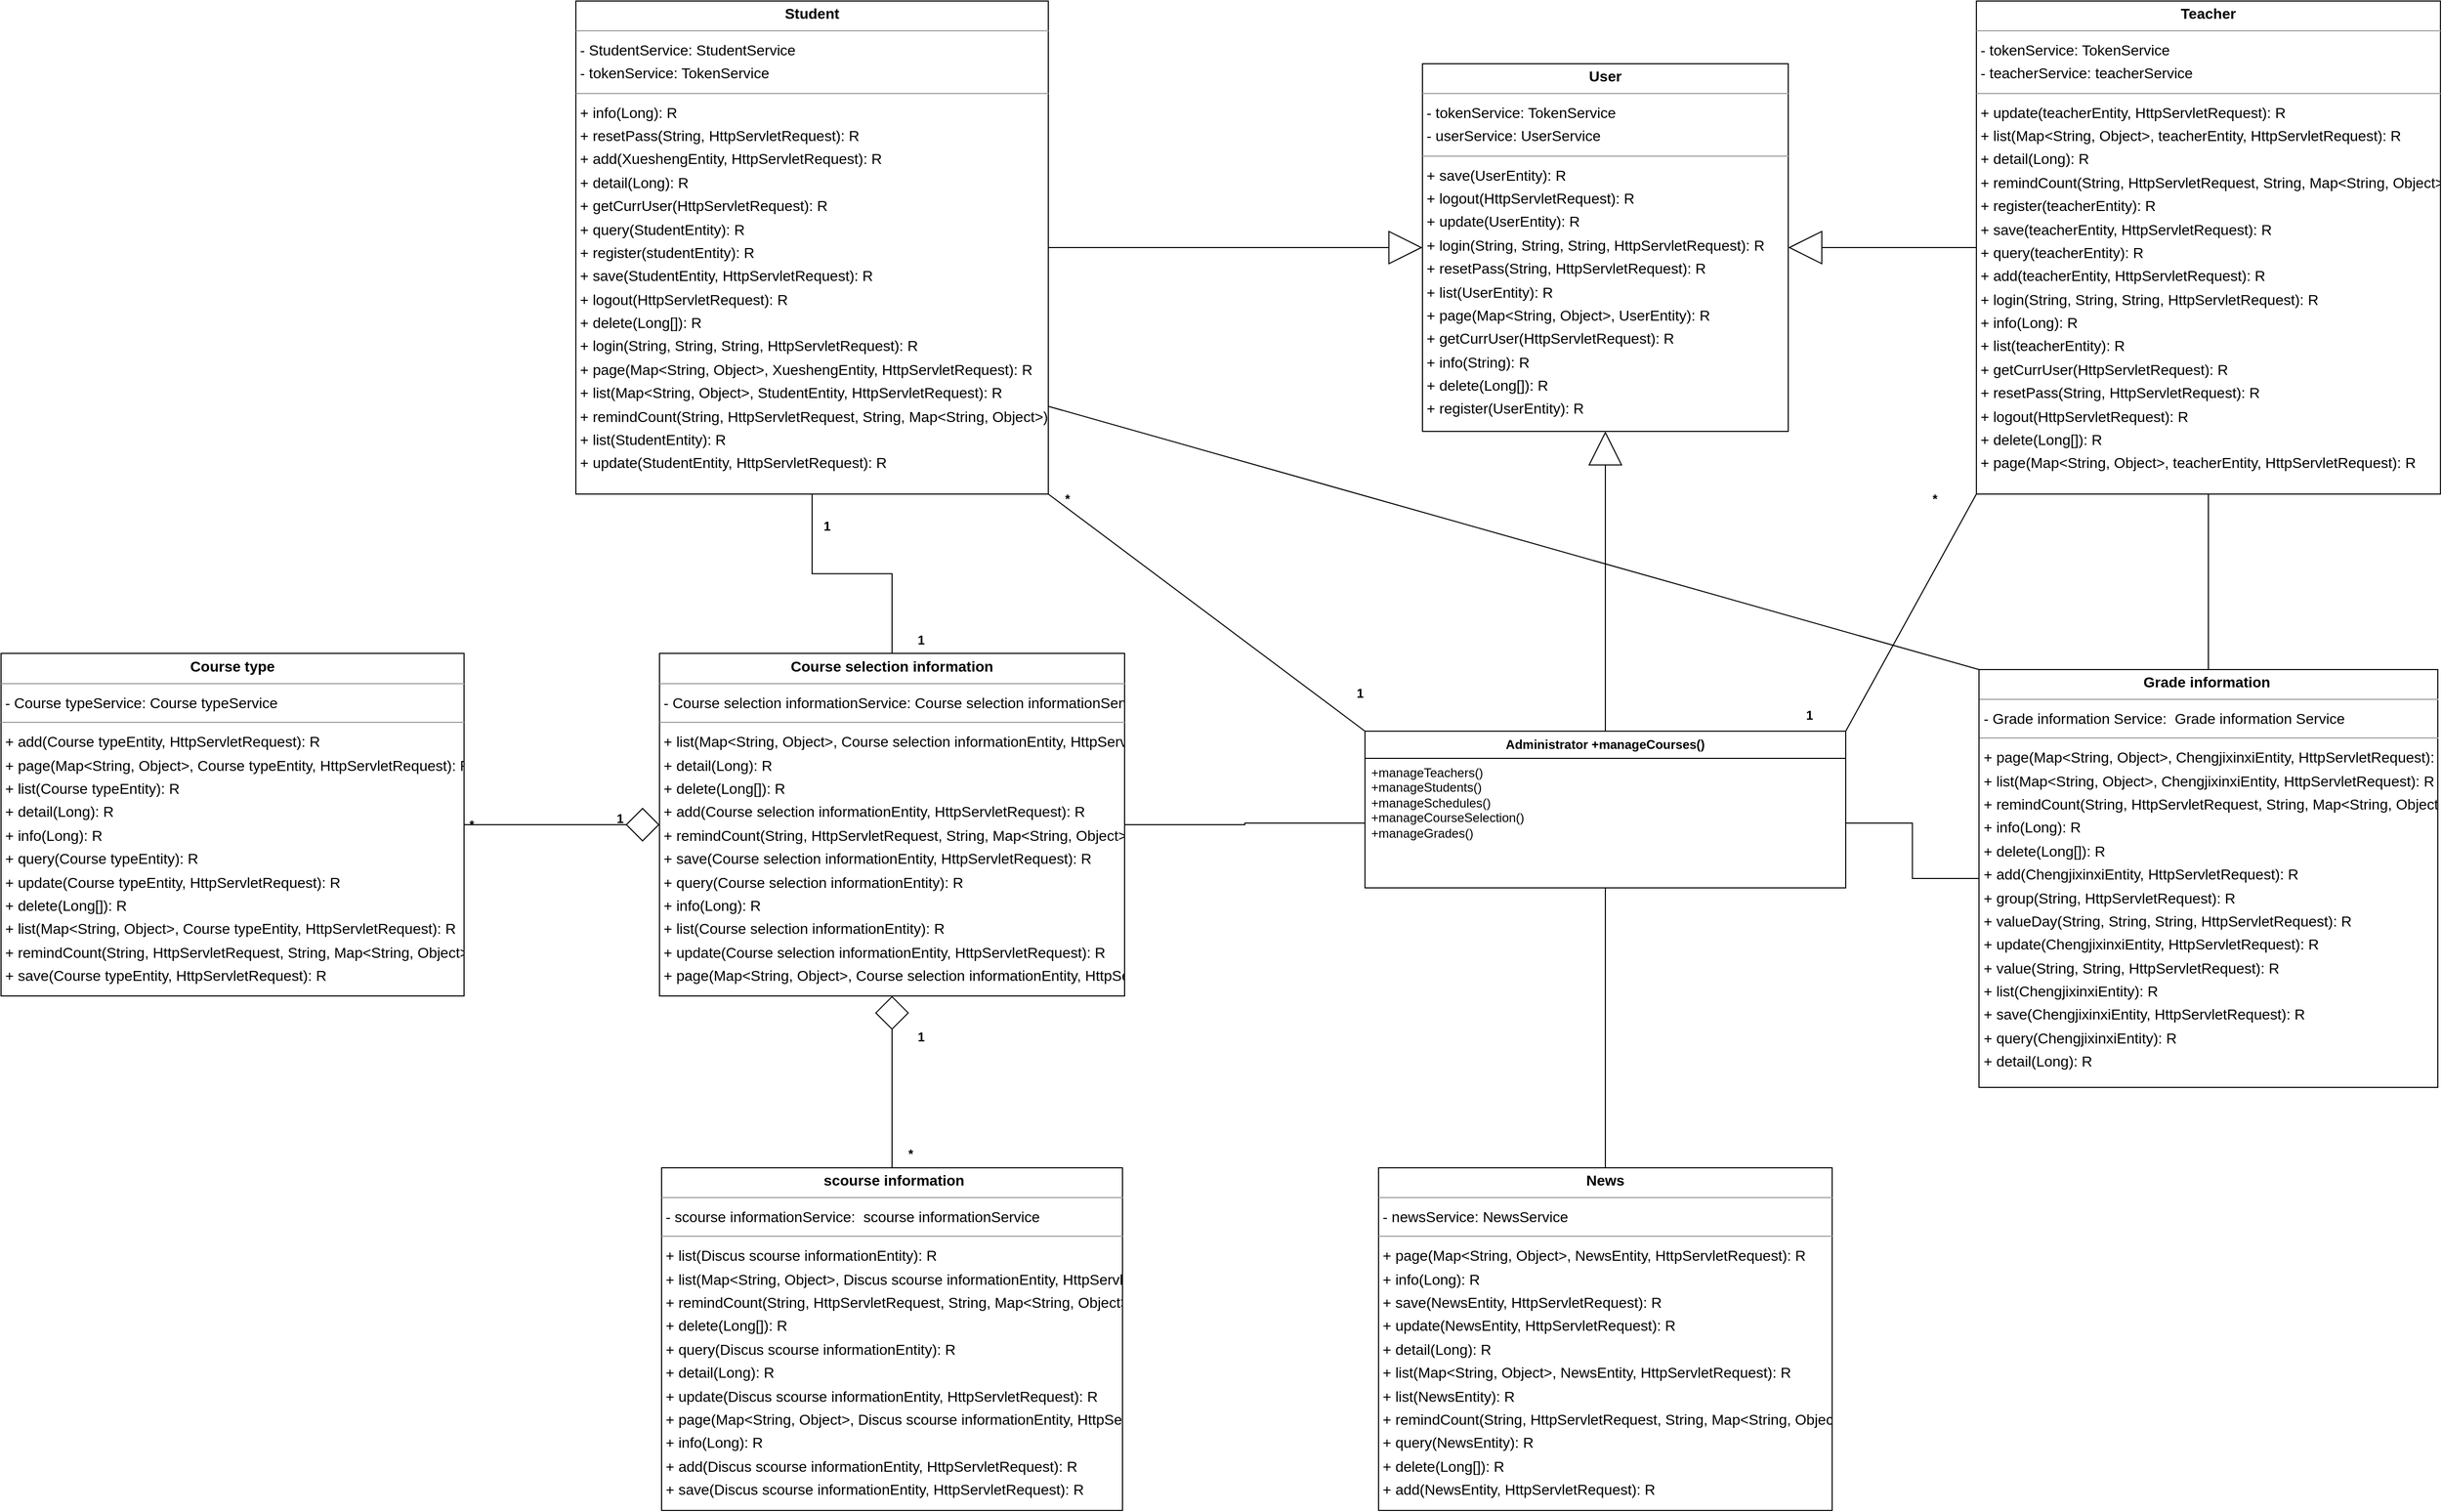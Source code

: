 <mxfile version="24.3.0" type="device">
  <diagram id="THppnOg4eTJ66ANaUbbf" name="第 1 页">
    <mxGraphModel dx="3848" dy="1145" grid="0" gridSize="10" guides="1" tooltips="1" connect="1" arrows="1" fold="1" page="0" pageScale="1" pageWidth="827" pageHeight="1169" background="none" math="0" shadow="0">
      <root>
        <mxCell id="0" />
        <mxCell id="1" parent="0" />
        <mxCell id="node1" value="&lt;p style=&quot;text-align: center; margin: 4px 0px 0px;&quot;&gt;&lt;span style=&quot;background-color: initial; text-align: left;&quot;&gt;&lt;b&gt;Grade information&amp;nbsp;&lt;/b&gt;&lt;/span&gt;&lt;b&gt; &lt;/b&gt;&lt;/p&gt;&lt;hr size=&quot;1&quot;&gt;&lt;p style=&quot;margin:0 0 0 4px;line-height:1.6;&quot;&gt;- Grade information Service:&amp;nbsp; Grade information Service&lt;/p&gt;&lt;hr size=&quot;1&quot;&gt;&lt;p style=&quot;margin:0 0 0 4px;line-height:1.6;&quot;&gt;+ page(Map&amp;lt;String, Object&amp;gt;, ChengjixinxiEntity, HttpServletRequest): R&lt;br&gt;+ list(Map&amp;lt;String, Object&amp;gt;, ChengjixinxiEntity, HttpServletRequest): R&lt;br&gt;+ remindCount(String, HttpServletRequest, String, Map&amp;lt;String, Object&amp;gt;): R&lt;br&gt;+ info(Long): R&lt;br&gt;+ delete(Long[]): R&lt;br&gt;+ add(ChengjixinxiEntity, HttpServletRequest): R&lt;br&gt;+ group(String, HttpServletRequest): R&lt;br&gt;+ valueDay(String, String, String, HttpServletRequest): R&lt;br&gt;+ update(ChengjixinxiEntity, HttpServletRequest): R&lt;br&gt;+ value(String, String, HttpServletRequest): R&lt;br&gt;+ list(ChengjixinxiEntity): R&lt;br&gt;+ save(ChengjixinxiEntity, HttpServletRequest): R&lt;br&gt;+ query(ChengjixinxiEntity): R&lt;br&gt;+ detail(Long): R&lt;/p&gt;" style="verticalAlign=top;align=left;overflow=fill;fontSize=14;fontFamily=Helvetica;html=1;rounded=0;shadow=0;comic=0;labelBackgroundColor=none;strokeWidth=1;" parent="1" vertex="1">
          <mxGeometry x="1312.5" y="1120" width="439" height="400" as="geometry" />
        </mxCell>
        <mxCell id="47u4i2-XbKpT3ctxzw9k-3" value="&lt;p style=&quot;margin:0px;margin-top:4px;text-align:center;&quot;&gt;&lt;b&gt;&amp;nbsp;scourse information  &lt;/b&gt;&lt;/p&gt;&lt;hr size=&quot;1&quot;&gt;&lt;p style=&quot;margin:0 0 0 4px;line-height:1.6;&quot;&gt;- scourse informationService:&amp;nbsp; scourse informationService&lt;/p&gt;&lt;hr size=&quot;1&quot;&gt;&lt;p style=&quot;margin:0 0 0 4px;line-height:1.6;&quot;&gt;+ list(Discus scourse informationEntity): R&lt;br&gt;+ list(Map&amp;lt;String, Object&amp;gt;, Discus scourse informationEntity, HttpServletRequest): R&lt;br&gt;+ remindCount(String, HttpServletRequest, String, Map&amp;lt;String, Object&amp;gt;): R&lt;br&gt;+ delete(Long[]): R&lt;br&gt;+ query(Discus scourse informationEntity): R&lt;br&gt;+ detail(Long): R&lt;br&gt;+ update(Discus scourse informationEntity, HttpServletRequest): R&lt;br&gt;+ page(Map&amp;lt;String, Object&amp;gt;, Discus scourse informationEntity, HttpServletRequest): R&lt;br&gt;+ info(Long): R&lt;br&gt;+ add(Discus scourse informationEntity, HttpServletRequest): R&lt;br&gt;+ save(Discus scourse informationEntity, HttpServletRequest): R&lt;/p&gt;" style="verticalAlign=top;align=left;overflow=fill;fontSize=14;fontFamily=Helvetica;html=1;rounded=0;shadow=0;comic=0;labelBackgroundColor=none;strokeWidth=1;" vertex="1" parent="1">
          <mxGeometry x="52" y="1597" width="441" height="328" as="geometry" />
        </mxCell>
        <mxCell id="47u4i2-XbKpT3ctxzw9k-247" style="edgeStyle=orthogonalEdgeStyle;rounded=0;orthogonalLoop=1;jettySize=auto;html=1;entryX=0;entryY=0.5;entryDx=0;entryDy=0;endSize=30;endArrow=block;endFill=0;" edge="1" parent="1" source="47u4i2-XbKpT3ctxzw9k-5" target="47u4i2-XbKpT3ctxzw9k-9">
          <mxGeometry relative="1" as="geometry" />
        </mxCell>
        <mxCell id="47u4i2-XbKpT3ctxzw9k-251" style="edgeStyle=orthogonalEdgeStyle;rounded=0;orthogonalLoop=1;jettySize=auto;html=1;endArrow=none;endFill=0;" edge="1" parent="1" source="47u4i2-XbKpT3ctxzw9k-5" target="47u4i2-XbKpT3ctxzw9k-6">
          <mxGeometry relative="1" as="geometry" />
        </mxCell>
        <mxCell id="47u4i2-XbKpT3ctxzw9k-5" value="&lt;p style=&quot;margin:0px;margin-top:4px;text-align:center;&quot;&gt;&lt;b&gt;Student &lt;/b&gt;&lt;/p&gt;&lt;hr size=&quot;1&quot;/&gt;&lt;p style=&quot;margin:0 0 0 4px;line-height:1.6;&quot;&gt;- StudentService: StudentService&lt;br/&gt;- tokenService: TokenService&lt;/p&gt;&lt;hr size=&quot;1&quot;/&gt;&lt;p style=&quot;margin:0 0 0 4px;line-height:1.6;&quot;&gt;+ info(Long): R&lt;br/&gt;+ resetPass(String, HttpServletRequest): R&lt;br/&gt;+ add(XueshengEntity, HttpServletRequest): R&lt;br/&gt;+ detail(Long): R&lt;br/&gt;+ getCurrUser(HttpServletRequest): R&lt;br/&gt;+ query(StudentEntity): R&lt;br/&gt;+ register(studentEntity): R&lt;br/&gt;+ save(StudentEntity, HttpServletRequest): R&lt;br/&gt;+ logout(HttpServletRequest): R&lt;br/&gt;+ delete(Long[]): R&lt;br/&gt;+ login(String, String, String, HttpServletRequest): R&lt;br/&gt;+ page(Map&amp;lt;String, Object&amp;gt;, XueshengEntity, HttpServletRequest): R&lt;br/&gt;+ list(Map&amp;lt;String, Object&amp;gt;, StudentEntity, HttpServletRequest): R&lt;br/&gt;+ remindCount(String, HttpServletRequest, String, Map&amp;lt;String, Object&amp;gt;): R&lt;br/&gt;+ list(StudentEntity): R&lt;br/&gt;+ update(StudentEntity, HttpServletRequest): R&lt;/p&gt;" style="verticalAlign=top;align=left;overflow=fill;fontSize=14;fontFamily=Helvetica;html=1;rounded=0;shadow=0;comic=0;labelBackgroundColor=none;strokeWidth=1;" vertex="1" parent="1">
          <mxGeometry x="-30" y="480" width="452" height="472" as="geometry" />
        </mxCell>
        <mxCell id="47u4i2-XbKpT3ctxzw9k-253" style="edgeStyle=orthogonalEdgeStyle;rounded=0;orthogonalLoop=1;jettySize=auto;html=1;endArrow=none;endFill=0;startArrow=diamond;startFill=0;startSize=30;" edge="1" parent="1" source="47u4i2-XbKpT3ctxzw9k-6" target="47u4i2-XbKpT3ctxzw9k-3">
          <mxGeometry relative="1" as="geometry" />
        </mxCell>
        <mxCell id="47u4i2-XbKpT3ctxzw9k-259" style="edgeStyle=orthogonalEdgeStyle;rounded=0;orthogonalLoop=1;jettySize=auto;html=1;entryX=1;entryY=0.5;entryDx=0;entryDy=0;endArrow=none;endFill=0;startArrow=diamond;startFill=0;startSize=30;" edge="1" parent="1" source="47u4i2-XbKpT3ctxzw9k-6" target="47u4i2-XbKpT3ctxzw9k-12">
          <mxGeometry relative="1" as="geometry" />
        </mxCell>
        <mxCell id="47u4i2-XbKpT3ctxzw9k-6" value="&lt;p style=&quot;margin:0px;margin-top:4px;text-align:center;&quot;&gt;&lt;b&gt;Course selection information &lt;/b&gt;&lt;/p&gt;&lt;hr size=&quot;1&quot;/&gt;&lt;p style=&quot;margin:0 0 0 4px;line-height:1.6;&quot;&gt;- Course selection informationService: Course selection informationService&lt;/p&gt;&lt;hr size=&quot;1&quot;/&gt;&lt;p style=&quot;margin:0 0 0 4px;line-height:1.6;&quot;&gt;+ list(Map&amp;lt;String, Object&amp;gt;, Course selection informationEntity, HttpServletRequest): R&lt;br/&gt;+ detail(Long): R&lt;br/&gt;+ delete(Long[]): R&lt;br/&gt;+ add(Course selection informationEntity, HttpServletRequest): R&lt;br/&gt;+ remindCount(String, HttpServletRequest, String, Map&amp;lt;String, Object&amp;gt;): R&lt;br/&gt;+ save(Course selection informationEntity, HttpServletRequest): R&lt;br/&gt;+ query(Course selection informationEntity): R&lt;br/&gt;+ info(Long): R&lt;br/&gt;+ list(Course selection informationEntity): R&lt;br/&gt;+ update(Course selection informationEntity, HttpServletRequest): R&lt;br/&gt;+ page(Map&amp;lt;String, Object&amp;gt;, Course selection informationEntity, HttpServletRequest): R&lt;/p&gt;" style="verticalAlign=top;align=left;overflow=fill;fontSize=14;fontFamily=Helvetica;html=1;rounded=0;shadow=0;comic=0;labelBackgroundColor=none;strokeWidth=1;" vertex="1" parent="1">
          <mxGeometry x="50" y="1104.5" width="445" height="328" as="geometry" />
        </mxCell>
        <mxCell id="47u4i2-XbKpT3ctxzw9k-9" value="&lt;p style=&quot;margin:0px;margin-top:4px;text-align:center;&quot;&gt;&lt;b&gt;User &lt;/b&gt;&lt;/p&gt;&lt;hr size=&quot;1&quot;/&gt;&lt;p style=&quot;margin:0 0 0 4px;line-height:1.6;&quot;&gt;- tokenService: TokenService&lt;br/&gt;- userService: UserService&lt;/p&gt;&lt;hr size=&quot;1&quot;/&gt;&lt;p style=&quot;margin:0 0 0 4px;line-height:1.6;&quot;&gt;+ save(UserEntity): R&lt;br/&gt;+ logout(HttpServletRequest): R&lt;br/&gt;+ update(UserEntity): R&lt;br/&gt;+ login(String, String, String, HttpServletRequest): R&lt;br/&gt;+ resetPass(String, HttpServletRequest): R&lt;br/&gt;+ list(UserEntity): R&lt;br/&gt;+ page(Map&amp;lt;String, Object&amp;gt;, UserEntity): R&lt;br/&gt;+ getCurrUser(HttpServletRequest): R&lt;br/&gt;+ info(String): R&lt;br/&gt;+ delete(Long[]): R&lt;br/&gt;+ register(UserEntity): R&lt;/p&gt;" style="verticalAlign=top;align=left;overflow=fill;fontSize=14;fontFamily=Helvetica;html=1;rounded=0;shadow=0;comic=0;labelBackgroundColor=none;strokeWidth=1;" vertex="1" parent="1">
          <mxGeometry x="780" y="540" width="350" height="352" as="geometry" />
        </mxCell>
        <mxCell id="47u4i2-XbKpT3ctxzw9k-11" value="&lt;p style=&quot;margin:0px;margin-top:4px;text-align:center;&quot;&gt;&lt;b&gt;News &lt;/b&gt;&lt;/p&gt;&lt;hr size=&quot;1&quot;/&gt;&lt;p style=&quot;margin:0 0 0 4px;line-height:1.6;&quot;&gt;- newsService: NewsService&lt;/p&gt;&lt;hr size=&quot;1&quot;/&gt;&lt;p style=&quot;margin:0 0 0 4px;line-height:1.6;&quot;&gt;+ page(Map&amp;lt;String, Object&amp;gt;, NewsEntity, HttpServletRequest): R&lt;br/&gt;+ info(Long): R&lt;br/&gt;+ save(NewsEntity, HttpServletRequest): R&lt;br/&gt;+ update(NewsEntity, HttpServletRequest): R&lt;br/&gt;+ detail(Long): R&lt;br/&gt;+ list(Map&amp;lt;String, Object&amp;gt;, NewsEntity, HttpServletRequest): R&lt;br/&gt;+ list(NewsEntity): R&lt;br/&gt;+ remindCount(String, HttpServletRequest, String, Map&amp;lt;String, Object&amp;gt;): R&lt;br/&gt;+ query(NewsEntity): R&lt;br/&gt;+ delete(Long[]): R&lt;br/&gt;+ add(NewsEntity, HttpServletRequest): R&lt;/p&gt;" style="verticalAlign=top;align=left;overflow=fill;fontSize=14;fontFamily=Helvetica;html=1;rounded=0;shadow=0;comic=0;labelBackgroundColor=none;strokeWidth=1;" vertex="1" parent="1">
          <mxGeometry x="738" y="1597" width="434" height="328" as="geometry" />
        </mxCell>
        <mxCell id="47u4i2-XbKpT3ctxzw9k-12" value="&lt;p style=&quot;margin:0px;margin-top:4px;text-align:center;&quot;&gt;&lt;b&gt;Course type &lt;/b&gt;&lt;/p&gt;&lt;hr size=&quot;1&quot;/&gt;&lt;p style=&quot;margin:0 0 0 4px;line-height:1.6;&quot;&gt;- Course typeService: Course typeService&lt;/p&gt;&lt;hr size=&quot;1&quot;/&gt;&lt;p style=&quot;margin:0 0 0 4px;line-height:1.6;&quot;&gt;+ add(Course typeEntity, HttpServletRequest): R&lt;br/&gt;+ page(Map&amp;lt;String, Object&amp;gt;, Course typeEntity, HttpServletRequest): R&lt;br/&gt;+ list(Course typeEntity): R&lt;br/&gt;+ detail(Long): R&lt;br/&gt;+ info(Long): R&lt;br/&gt;+ query(Course typeEntity): R&lt;br/&gt;+ update(Course typeEntity, HttpServletRequest): R&lt;br/&gt;+ delete(Long[]): R&lt;br/&gt;+ list(Map&amp;lt;String, Object&amp;gt;, Course typeEntity, HttpServletRequest): R&lt;br/&gt;+ remindCount(String, HttpServletRequest, String, Map&amp;lt;String, Object&amp;gt;): R&lt;br/&gt;+ save(Course typeEntity, HttpServletRequest): R&lt;/p&gt;" style="verticalAlign=top;align=left;overflow=fill;fontSize=14;fontFamily=Helvetica;html=1;rounded=0;shadow=0;comic=0;labelBackgroundColor=none;strokeWidth=1;" vertex="1" parent="1">
          <mxGeometry x="-580" y="1104.5" width="443" height="328" as="geometry" />
        </mxCell>
        <mxCell id="47u4i2-XbKpT3ctxzw9k-248" style="edgeStyle=orthogonalEdgeStyle;rounded=0;orthogonalLoop=1;jettySize=auto;html=1;entryX=1;entryY=0.5;entryDx=0;entryDy=0;endArrow=block;endFill=0;targetPerimeterSpacing=-1;endSize=30;" edge="1" parent="1" source="47u4i2-XbKpT3ctxzw9k-13" target="47u4i2-XbKpT3ctxzw9k-9">
          <mxGeometry relative="1" as="geometry" />
        </mxCell>
        <mxCell id="47u4i2-XbKpT3ctxzw9k-258" style="edgeStyle=orthogonalEdgeStyle;rounded=0;orthogonalLoop=1;jettySize=auto;html=1;entryX=0.5;entryY=0;entryDx=0;entryDy=0;endArrow=none;endFill=0;" edge="1" parent="1" source="47u4i2-XbKpT3ctxzw9k-13" target="node1">
          <mxGeometry relative="1" as="geometry" />
        </mxCell>
        <mxCell id="47u4i2-XbKpT3ctxzw9k-13" value="&lt;p style=&quot;margin:0px;margin-top:4px;text-align:center;&quot;&gt;&lt;b&gt;Teacher&lt;/b&gt;&lt;/p&gt;&lt;hr size=&quot;1&quot;&gt;&lt;p style=&quot;margin:0 0 0 4px;line-height:1.6;&quot;&gt;- tokenService: TokenService&lt;br&gt;- teacherService: teacherService&lt;/p&gt;&lt;hr size=&quot;1&quot;&gt;&lt;p style=&quot;margin:0 0 0 4px;line-height:1.6;&quot;&gt;+ update(teacherEntity, HttpServletRequest): R&lt;br&gt;+ list(Map&amp;lt;String, Object&amp;gt;, teacherEntity, HttpServletRequest): R&lt;br&gt;+ detail(Long): R&lt;br&gt;+ remindCount(String, HttpServletRequest, String, Map&amp;lt;String, Object&amp;gt;): R&lt;br&gt;+ register(teacherEntity): R&lt;br&gt;+ save(teacherEntity, HttpServletRequest): R&lt;br&gt;+ query(teacherEntity): R&lt;br&gt;+ add(teacherEntity, HttpServletRequest): R&lt;br&gt;+ login(String, String, String, HttpServletRequest): R&lt;br&gt;+ info(Long): R&lt;br&gt;+ list(teacherEntity): R&lt;br&gt;+ getCurrUser(HttpServletRequest): R&lt;br&gt;+ resetPass(String, HttpServletRequest): R&lt;br&gt;+ logout(HttpServletRequest): R&lt;br&gt;+ delete(Long[]): R&lt;br&gt;+ page(Map&amp;lt;String, Object&amp;gt;, teacherEntity, HttpServletRequest): R&lt;/p&gt;" style="verticalAlign=top;align=left;overflow=fill;fontSize=14;fontFamily=Helvetica;html=1;rounded=0;shadow=0;comic=0;labelBackgroundColor=none;strokeWidth=1;" vertex="1" parent="1">
          <mxGeometry x="1310" y="480" width="444" height="472" as="geometry" />
        </mxCell>
        <mxCell id="47u4i2-XbKpT3ctxzw9k-246" style="edgeStyle=orthogonalEdgeStyle;rounded=0;orthogonalLoop=1;jettySize=auto;html=1;entryX=0.5;entryY=1;entryDx=0;entryDy=0;endArrow=block;endFill=0;startSize=17;endSize=30;" edge="1" parent="1" source="47u4i2-XbKpT3ctxzw9k-238" target="47u4i2-XbKpT3ctxzw9k-9">
          <mxGeometry relative="1" as="geometry" />
        </mxCell>
        <mxCell id="47u4i2-XbKpT3ctxzw9k-254" style="edgeStyle=orthogonalEdgeStyle;rounded=0;orthogonalLoop=1;jettySize=auto;html=1;entryX=0.5;entryY=0;entryDx=0;entryDy=0;endArrow=none;endFill=0;" edge="1" parent="1" source="47u4i2-XbKpT3ctxzw9k-238" target="47u4i2-XbKpT3ctxzw9k-11">
          <mxGeometry relative="1" as="geometry" />
        </mxCell>
        <mxCell id="47u4i2-XbKpT3ctxzw9k-238" value="&lt;span style=&quot;text-align: left;&quot;&gt;&lt;b&gt;Administrator +manageCourses()&lt;/b&gt;&lt;/span&gt;" style="swimlane;fontStyle=0;childLayout=stackLayout;horizontal=1;startSize=26;fillColor=none;horizontalStack=0;resizeParent=1;resizeParentMax=0;resizeLast=0;collapsible=1;marginBottom=0;whiteSpace=wrap;html=1;" vertex="1" parent="1">
          <mxGeometry x="725" y="1179" width="460" height="150" as="geometry" />
        </mxCell>
        <mxCell id="47u4i2-XbKpT3ctxzw9k-239" value="+manageTeachers()&lt;br&gt;+manageStudents()&lt;br&gt;+manageSchedules()&lt;br&gt;+manageCourseSelection()&lt;br&gt;+manageGrades()" style="text;strokeColor=none;fillColor=none;align=left;verticalAlign=top;spacingLeft=4;spacingRight=4;overflow=hidden;rotatable=0;points=[[0,0.5],[1,0.5]];portConstraint=eastwest;whiteSpace=wrap;html=1;" vertex="1" parent="47u4i2-XbKpT3ctxzw9k-238">
          <mxGeometry y="26" width="460" height="124" as="geometry" />
        </mxCell>
        <mxCell id="47u4i2-XbKpT3ctxzw9k-252" style="edgeStyle=orthogonalEdgeStyle;rounded=0;orthogonalLoop=1;jettySize=auto;html=1;entryX=1;entryY=0.5;entryDx=0;entryDy=0;endArrow=none;endFill=0;" edge="1" parent="1" source="47u4i2-XbKpT3ctxzw9k-239" target="47u4i2-XbKpT3ctxzw9k-6">
          <mxGeometry relative="1" as="geometry" />
        </mxCell>
        <mxCell id="47u4i2-XbKpT3ctxzw9k-256" value="" style="endArrow=none;startArrow=none;html=1;rounded=0;exitX=0;exitY=0;exitDx=0;exitDy=0;entryX=1;entryY=1;entryDx=0;entryDy=0;endFill=0;startFill=0;" edge="1" parent="1" source="47u4i2-XbKpT3ctxzw9k-238" target="47u4i2-XbKpT3ctxzw9k-5">
          <mxGeometry width="50" height="50" relative="1" as="geometry">
            <mxPoint x="870" y="1120" as="sourcePoint" />
            <mxPoint x="920" y="1070" as="targetPoint" />
          </mxGeometry>
        </mxCell>
        <mxCell id="47u4i2-XbKpT3ctxzw9k-257" value="" style="endArrow=none;html=1;rounded=0;entryX=0;entryY=1;entryDx=0;entryDy=0;exitX=1;exitY=0;exitDx=0;exitDy=0;endFill=0;" edge="1" parent="1" source="47u4i2-XbKpT3ctxzw9k-238" target="47u4i2-XbKpT3ctxzw9k-13">
          <mxGeometry width="50" height="50" relative="1" as="geometry">
            <mxPoint x="870" y="1120" as="sourcePoint" />
            <mxPoint x="920" y="1070" as="targetPoint" />
          </mxGeometry>
        </mxCell>
        <mxCell id="47u4i2-XbKpT3ctxzw9k-260" value="1" style="text;align=center;fontStyle=1;verticalAlign=middle;spacingLeft=3;spacingRight=3;strokeColor=none;rotatable=0;points=[[0,0.5],[1,0.5]];portConstraint=eastwest;html=1;" vertex="1" parent="1">
          <mxGeometry x="680" y="1130" width="80" height="26" as="geometry" />
        </mxCell>
        <mxCell id="47u4i2-XbKpT3ctxzw9k-261" value="1" style="text;align=center;fontStyle=1;verticalAlign=middle;spacingLeft=3;spacingRight=3;strokeColor=none;rotatable=0;points=[[0,0.5],[1,0.5]];portConstraint=eastwest;html=1;" vertex="1" parent="1">
          <mxGeometry x="260" y="1459" width="80" height="26" as="geometry" />
        </mxCell>
        <mxCell id="47u4i2-XbKpT3ctxzw9k-262" value="1" style="text;align=center;fontStyle=1;verticalAlign=middle;spacingLeft=3;spacingRight=3;strokeColor=none;rotatable=0;points=[[0,0.5],[1,0.5]];portConstraint=eastwest;html=1;" vertex="1" parent="1">
          <mxGeometry x="-28" y="1250" width="80" height="26" as="geometry" />
        </mxCell>
        <mxCell id="47u4i2-XbKpT3ctxzw9k-263" value="1" style="text;align=center;fontStyle=1;verticalAlign=middle;spacingLeft=3;spacingRight=3;strokeColor=none;rotatable=0;points=[[0,0.5],[1,0.5]];portConstraint=eastwest;html=1;" vertex="1" parent="1">
          <mxGeometry x="170" y="970" width="80" height="26" as="geometry" />
        </mxCell>
        <mxCell id="47u4i2-XbKpT3ctxzw9k-264" value="1" style="text;align=center;fontStyle=1;verticalAlign=middle;spacingLeft=3;spacingRight=3;strokeColor=none;rotatable=0;points=[[0,0.5],[1,0.5]];portConstraint=eastwest;html=1;" vertex="1" parent="1">
          <mxGeometry x="260" y="1078.5" width="80" height="26" as="geometry" />
        </mxCell>
        <mxCell id="47u4i2-XbKpT3ctxzw9k-265" value="*" style="text;align=center;fontStyle=1;verticalAlign=middle;spacingLeft=3;spacingRight=3;strokeColor=none;rotatable=0;points=[[0,0.5],[1,0.5]];portConstraint=eastwest;html=1;" vertex="1" parent="1">
          <mxGeometry x="400" y="944" width="80" height="26" as="geometry" />
        </mxCell>
        <mxCell id="47u4i2-XbKpT3ctxzw9k-267" value="*" style="text;align=center;fontStyle=1;verticalAlign=middle;spacingLeft=3;spacingRight=3;strokeColor=none;rotatable=0;points=[[0,0.5],[1,0.5]];portConstraint=eastwest;html=1;" vertex="1" parent="1">
          <mxGeometry x="1230" y="944" width="80" height="26" as="geometry" />
        </mxCell>
        <mxCell id="47u4i2-XbKpT3ctxzw9k-269" value="*" style="text;align=center;fontStyle=1;verticalAlign=middle;spacingLeft=3;spacingRight=3;strokeColor=none;rotatable=0;points=[[0,0.5],[1,0.5]];portConstraint=eastwest;html=1;" vertex="1" parent="1">
          <mxGeometry x="250" y="1571" width="80" height="26" as="geometry" />
        </mxCell>
        <mxCell id="47u4i2-XbKpT3ctxzw9k-270" value="*" style="text;align=center;fontStyle=1;verticalAlign=middle;spacingLeft=3;spacingRight=3;strokeColor=none;rotatable=0;points=[[0,0.5],[1,0.5]];portConstraint=eastwest;html=1;" vertex="1" parent="1">
          <mxGeometry x="-170" y="1255.5" width="80" height="26" as="geometry" />
        </mxCell>
        <mxCell id="47u4i2-XbKpT3ctxzw9k-273" value="1" style="text;align=center;fontStyle=1;verticalAlign=middle;spacingLeft=3;spacingRight=3;strokeColor=none;rotatable=0;points=[[0,0.5],[1,0.5]];portConstraint=eastwest;html=1;" vertex="1" parent="1">
          <mxGeometry x="1110" y="1149" width="80" height="30" as="geometry" />
        </mxCell>
        <mxCell id="47u4i2-XbKpT3ctxzw9k-275" value="" style="endArrow=none;html=1;rounded=0;exitX=1;exitY=0.822;exitDx=0;exitDy=0;exitPerimeter=0;entryX=0;entryY=0;entryDx=0;entryDy=0;endFill=0;" edge="1" parent="1" source="47u4i2-XbKpT3ctxzw9k-5" target="node1">
          <mxGeometry width="50" height="50" relative="1" as="geometry">
            <mxPoint x="630" y="990" as="sourcePoint" />
            <mxPoint x="680" y="940" as="targetPoint" />
          </mxGeometry>
        </mxCell>
        <mxCell id="47u4i2-XbKpT3ctxzw9k-276" style="edgeStyle=orthogonalEdgeStyle;rounded=0;orthogonalLoop=1;jettySize=auto;html=1;entryX=0;entryY=0.5;entryDx=0;entryDy=0;endArrow=none;endFill=0;" edge="1" parent="1" source="47u4i2-XbKpT3ctxzw9k-239" target="node1">
          <mxGeometry relative="1" as="geometry" />
        </mxCell>
      </root>
    </mxGraphModel>
  </diagram>
</mxfile>
